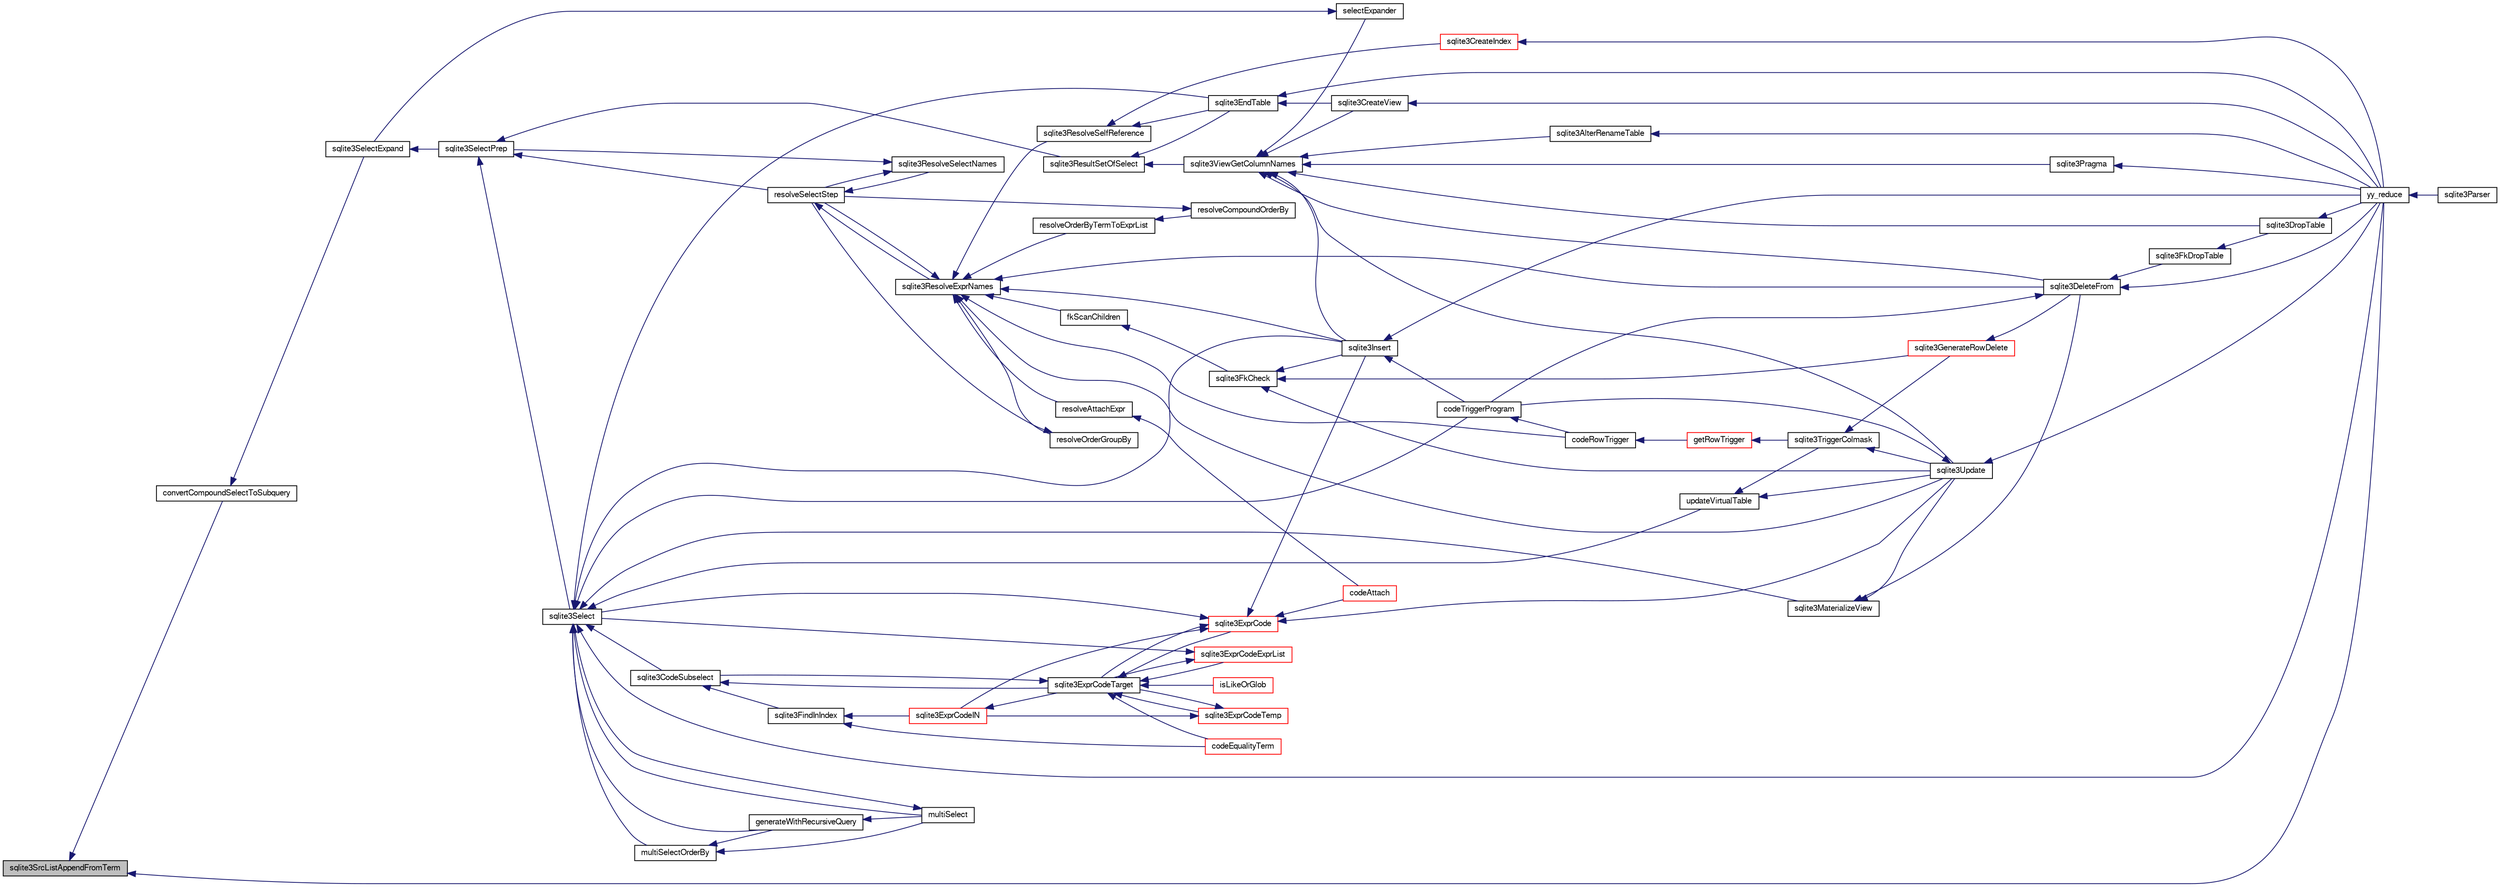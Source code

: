 digraph "sqlite3SrcListAppendFromTerm"
{
  edge [fontname="FreeSans",fontsize="10",labelfontname="FreeSans",labelfontsize="10"];
  node [fontname="FreeSans",fontsize="10",shape=record];
  rankdir="LR";
  Node704635 [label="sqlite3SrcListAppendFromTerm",height=0.2,width=0.4,color="black", fillcolor="grey75", style="filled", fontcolor="black"];
  Node704635 -> Node704636 [dir="back",color="midnightblue",fontsize="10",style="solid",fontname="FreeSans"];
  Node704636 [label="convertCompoundSelectToSubquery",height=0.2,width=0.4,color="black", fillcolor="white", style="filled",URL="$sqlite3_8c.html#a81a588e62b98e8445d4540bbbc30e10a"];
  Node704636 -> Node704637 [dir="back",color="midnightblue",fontsize="10",style="solid",fontname="FreeSans"];
  Node704637 [label="sqlite3SelectExpand",height=0.2,width=0.4,color="black", fillcolor="white", style="filled",URL="$sqlite3_8c.html#ae55acd1d8219505e629c2148950fa3de"];
  Node704637 -> Node704638 [dir="back",color="midnightblue",fontsize="10",style="solid",fontname="FreeSans"];
  Node704638 [label="sqlite3SelectPrep",height=0.2,width=0.4,color="black", fillcolor="white", style="filled",URL="$sqlite3_8c.html#aa4385bd53c0a43dea72fbc23cc78e1c6"];
  Node704638 -> Node704639 [dir="back",color="midnightblue",fontsize="10",style="solid",fontname="FreeSans"];
  Node704639 [label="resolveSelectStep",height=0.2,width=0.4,color="black", fillcolor="white", style="filled",URL="$sqlite3_8c.html#a0b9015a9e505c63fd104dcbad672c814"];
  Node704639 -> Node704640 [dir="back",color="midnightblue",fontsize="10",style="solid",fontname="FreeSans"];
  Node704640 [label="sqlite3ResolveExprNames",height=0.2,width=0.4,color="black", fillcolor="white", style="filled",URL="$sqlite3_8c.html#a537cf717a3f847807d3a3fd65da636ad"];
  Node704640 -> Node704641 [dir="back",color="midnightblue",fontsize="10",style="solid",fontname="FreeSans"];
  Node704641 [label="resolveOrderByTermToExprList",height=0.2,width=0.4,color="black", fillcolor="white", style="filled",URL="$sqlite3_8c.html#ac7f7eabdc769257622ad90aac3e02fe6"];
  Node704641 -> Node704642 [dir="back",color="midnightblue",fontsize="10",style="solid",fontname="FreeSans"];
  Node704642 [label="resolveCompoundOrderBy",height=0.2,width=0.4,color="black", fillcolor="white", style="filled",URL="$sqlite3_8c.html#a462c5aa49cfd6aad6a92fa60ddefc569"];
  Node704642 -> Node704639 [dir="back",color="midnightblue",fontsize="10",style="solid",fontname="FreeSans"];
  Node704640 -> Node704643 [dir="back",color="midnightblue",fontsize="10",style="solid",fontname="FreeSans"];
  Node704643 [label="resolveOrderGroupBy",height=0.2,width=0.4,color="black", fillcolor="white", style="filled",URL="$sqlite3_8c.html#a4dc8ed6177a5de887eae1010992e3d00"];
  Node704643 -> Node704639 [dir="back",color="midnightblue",fontsize="10",style="solid",fontname="FreeSans"];
  Node704640 -> Node704639 [dir="back",color="midnightblue",fontsize="10",style="solid",fontname="FreeSans"];
  Node704640 -> Node704644 [dir="back",color="midnightblue",fontsize="10",style="solid",fontname="FreeSans"];
  Node704644 [label="sqlite3ResolveSelfReference",height=0.2,width=0.4,color="black", fillcolor="white", style="filled",URL="$sqlite3_8c.html#ab524095a849de78f8728167d19336094"];
  Node704644 -> Node704645 [dir="back",color="midnightblue",fontsize="10",style="solid",fontname="FreeSans"];
  Node704645 [label="sqlite3EndTable",height=0.2,width=0.4,color="black", fillcolor="white", style="filled",URL="$sqlite3_8c.html#a7b5f2c66c0f0b6f819d970ca389768b0"];
  Node704645 -> Node704646 [dir="back",color="midnightblue",fontsize="10",style="solid",fontname="FreeSans"];
  Node704646 [label="sqlite3CreateView",height=0.2,width=0.4,color="black", fillcolor="white", style="filled",URL="$sqlite3_8c.html#a9d85cb00ff71dee5cd9a019503a6982e"];
  Node704646 -> Node704647 [dir="back",color="midnightblue",fontsize="10",style="solid",fontname="FreeSans"];
  Node704647 [label="yy_reduce",height=0.2,width=0.4,color="black", fillcolor="white", style="filled",URL="$sqlite3_8c.html#a7c419a9b25711c666a9a2449ef377f14"];
  Node704647 -> Node704648 [dir="back",color="midnightblue",fontsize="10",style="solid",fontname="FreeSans"];
  Node704648 [label="sqlite3Parser",height=0.2,width=0.4,color="black", fillcolor="white", style="filled",URL="$sqlite3_8c.html#a0327d71a5fabe0b6a343d78a2602e72a"];
  Node704645 -> Node704647 [dir="back",color="midnightblue",fontsize="10",style="solid",fontname="FreeSans"];
  Node704644 -> Node704649 [dir="back",color="midnightblue",fontsize="10",style="solid",fontname="FreeSans"];
  Node704649 [label="sqlite3CreateIndex",height=0.2,width=0.4,color="red", fillcolor="white", style="filled",URL="$sqlite3_8c.html#a8dbe5e590ab6c58a8c45f34f7c81e825"];
  Node704649 -> Node704647 [dir="back",color="midnightblue",fontsize="10",style="solid",fontname="FreeSans"];
  Node704640 -> Node704652 [dir="back",color="midnightblue",fontsize="10",style="solid",fontname="FreeSans"];
  Node704652 [label="resolveAttachExpr",height=0.2,width=0.4,color="black", fillcolor="white", style="filled",URL="$sqlite3_8c.html#a2b0ae2ee3fae38ccc805f582a9ce38f5"];
  Node704652 -> Node704653 [dir="back",color="midnightblue",fontsize="10",style="solid",fontname="FreeSans"];
  Node704653 [label="codeAttach",height=0.2,width=0.4,color="red", fillcolor="white", style="filled",URL="$sqlite3_8c.html#ade4e9e30d828a19c191fdcb098676d5b"];
  Node704640 -> Node704656 [dir="back",color="midnightblue",fontsize="10",style="solid",fontname="FreeSans"];
  Node704656 [label="sqlite3DeleteFrom",height=0.2,width=0.4,color="black", fillcolor="white", style="filled",URL="$sqlite3_8c.html#ab9b4b45349188b49eabb23f94608a091"];
  Node704656 -> Node704657 [dir="back",color="midnightblue",fontsize="10",style="solid",fontname="FreeSans"];
  Node704657 [label="sqlite3FkDropTable",height=0.2,width=0.4,color="black", fillcolor="white", style="filled",URL="$sqlite3_8c.html#a1218c6fc74e89152ceaa4760e82f5ef9"];
  Node704657 -> Node704658 [dir="back",color="midnightblue",fontsize="10",style="solid",fontname="FreeSans"];
  Node704658 [label="sqlite3DropTable",height=0.2,width=0.4,color="black", fillcolor="white", style="filled",URL="$sqlite3_8c.html#a5534f77364b5568783c0e50db3c9defb"];
  Node704658 -> Node704647 [dir="back",color="midnightblue",fontsize="10",style="solid",fontname="FreeSans"];
  Node704656 -> Node704659 [dir="back",color="midnightblue",fontsize="10",style="solid",fontname="FreeSans"];
  Node704659 [label="codeTriggerProgram",height=0.2,width=0.4,color="black", fillcolor="white", style="filled",URL="$sqlite3_8c.html#a120801f59d9281d201d2ff4b2606836e"];
  Node704659 -> Node704660 [dir="back",color="midnightblue",fontsize="10",style="solid",fontname="FreeSans"];
  Node704660 [label="codeRowTrigger",height=0.2,width=0.4,color="black", fillcolor="white", style="filled",URL="$sqlite3_8c.html#a463cea5aaaf388b560b206570a0022fc"];
  Node704660 -> Node704661 [dir="back",color="midnightblue",fontsize="10",style="solid",fontname="FreeSans"];
  Node704661 [label="getRowTrigger",height=0.2,width=0.4,color="red", fillcolor="white", style="filled",URL="$sqlite3_8c.html#a69626ef20b540d1a2b19cf56f3f45689"];
  Node704661 -> Node704669 [dir="back",color="midnightblue",fontsize="10",style="solid",fontname="FreeSans"];
  Node704669 [label="sqlite3TriggerColmask",height=0.2,width=0.4,color="black", fillcolor="white", style="filled",URL="$sqlite3_8c.html#acace8e99e37ae5e84ea03c65e820c540"];
  Node704669 -> Node704664 [dir="back",color="midnightblue",fontsize="10",style="solid",fontname="FreeSans"];
  Node704664 [label="sqlite3GenerateRowDelete",height=0.2,width=0.4,color="red", fillcolor="white", style="filled",URL="$sqlite3_8c.html#a2c76cbf3027fc18fdbb8cb4cd96b77d9"];
  Node704664 -> Node704656 [dir="back",color="midnightblue",fontsize="10",style="solid",fontname="FreeSans"];
  Node704669 -> Node704667 [dir="back",color="midnightblue",fontsize="10",style="solid",fontname="FreeSans"];
  Node704667 [label="sqlite3Update",height=0.2,width=0.4,color="black", fillcolor="white", style="filled",URL="$sqlite3_8c.html#ac5aa67c46e8cc8174566fabe6809fafa"];
  Node704667 -> Node704659 [dir="back",color="midnightblue",fontsize="10",style="solid",fontname="FreeSans"];
  Node704667 -> Node704647 [dir="back",color="midnightblue",fontsize="10",style="solid",fontname="FreeSans"];
  Node704656 -> Node704647 [dir="back",color="midnightblue",fontsize="10",style="solid",fontname="FreeSans"];
  Node704640 -> Node704670 [dir="back",color="midnightblue",fontsize="10",style="solid",fontname="FreeSans"];
  Node704670 [label="fkScanChildren",height=0.2,width=0.4,color="black", fillcolor="white", style="filled",URL="$sqlite3_8c.html#a67c9dcb484336b3155e7a82a037d4691"];
  Node704670 -> Node704671 [dir="back",color="midnightblue",fontsize="10",style="solid",fontname="FreeSans"];
  Node704671 [label="sqlite3FkCheck",height=0.2,width=0.4,color="black", fillcolor="white", style="filled",URL="$sqlite3_8c.html#aa38fb76c7d6f48f19772877a41703b92"];
  Node704671 -> Node704664 [dir="back",color="midnightblue",fontsize="10",style="solid",fontname="FreeSans"];
  Node704671 -> Node704666 [dir="back",color="midnightblue",fontsize="10",style="solid",fontname="FreeSans"];
  Node704666 [label="sqlite3Insert",height=0.2,width=0.4,color="black", fillcolor="white", style="filled",URL="$sqlite3_8c.html#a5b17c9c2000bae6bdff8e6be48d7dc2b"];
  Node704666 -> Node704659 [dir="back",color="midnightblue",fontsize="10",style="solid",fontname="FreeSans"];
  Node704666 -> Node704647 [dir="back",color="midnightblue",fontsize="10",style="solid",fontname="FreeSans"];
  Node704671 -> Node704667 [dir="back",color="midnightblue",fontsize="10",style="solid",fontname="FreeSans"];
  Node704640 -> Node704666 [dir="back",color="midnightblue",fontsize="10",style="solid",fontname="FreeSans"];
  Node704640 -> Node704660 [dir="back",color="midnightblue",fontsize="10",style="solid",fontname="FreeSans"];
  Node704640 -> Node704667 [dir="back",color="midnightblue",fontsize="10",style="solid",fontname="FreeSans"];
  Node704639 -> Node704672 [dir="back",color="midnightblue",fontsize="10",style="solid",fontname="FreeSans"];
  Node704672 [label="sqlite3ResolveSelectNames",height=0.2,width=0.4,color="black", fillcolor="white", style="filled",URL="$sqlite3_8c.html#a0cf10c480643b1ab9eaa02056a400734"];
  Node704672 -> Node704639 [dir="back",color="midnightblue",fontsize="10",style="solid",fontname="FreeSans"];
  Node704672 -> Node704638 [dir="back",color="midnightblue",fontsize="10",style="solid",fontname="FreeSans"];
  Node704638 -> Node704673 [dir="back",color="midnightblue",fontsize="10",style="solid",fontname="FreeSans"];
  Node704673 [label="sqlite3ResultSetOfSelect",height=0.2,width=0.4,color="black", fillcolor="white", style="filled",URL="$sqlite3_8c.html#ade35a86757654a36498d74152aa2fda8"];
  Node704673 -> Node704645 [dir="back",color="midnightblue",fontsize="10",style="solid",fontname="FreeSans"];
  Node704673 -> Node704674 [dir="back",color="midnightblue",fontsize="10",style="solid",fontname="FreeSans"];
  Node704674 [label="sqlite3ViewGetColumnNames",height=0.2,width=0.4,color="black", fillcolor="white", style="filled",URL="$sqlite3_8c.html#aebc7cd8d9e2bd174ae0a60363d3f6ce8"];
  Node704674 -> Node704675 [dir="back",color="midnightblue",fontsize="10",style="solid",fontname="FreeSans"];
  Node704675 [label="sqlite3AlterRenameTable",height=0.2,width=0.4,color="black", fillcolor="white", style="filled",URL="$sqlite3_8c.html#aa5cfdb507ff74e559f2efb0318c96d2c"];
  Node704675 -> Node704647 [dir="back",color="midnightblue",fontsize="10",style="solid",fontname="FreeSans"];
  Node704674 -> Node704646 [dir="back",color="midnightblue",fontsize="10",style="solid",fontname="FreeSans"];
  Node704674 -> Node704658 [dir="back",color="midnightblue",fontsize="10",style="solid",fontname="FreeSans"];
  Node704674 -> Node704656 [dir="back",color="midnightblue",fontsize="10",style="solid",fontname="FreeSans"];
  Node704674 -> Node704666 [dir="back",color="midnightblue",fontsize="10",style="solid",fontname="FreeSans"];
  Node704674 -> Node704676 [dir="back",color="midnightblue",fontsize="10",style="solid",fontname="FreeSans"];
  Node704676 [label="sqlite3Pragma",height=0.2,width=0.4,color="black", fillcolor="white", style="filled",URL="$sqlite3_8c.html#a111391370f58f8e6a6eca51fd34d62ed"];
  Node704676 -> Node704647 [dir="back",color="midnightblue",fontsize="10",style="solid",fontname="FreeSans"];
  Node704674 -> Node704677 [dir="back",color="midnightblue",fontsize="10",style="solid",fontname="FreeSans"];
  Node704677 [label="selectExpander",height=0.2,width=0.4,color="black", fillcolor="white", style="filled",URL="$sqlite3_8c.html#abee977318fbf74531340c6e41b0ca953"];
  Node704677 -> Node704637 [dir="back",color="midnightblue",fontsize="10",style="solid",fontname="FreeSans"];
  Node704674 -> Node704667 [dir="back",color="midnightblue",fontsize="10",style="solid",fontname="FreeSans"];
  Node704638 -> Node704678 [dir="back",color="midnightblue",fontsize="10",style="solid",fontname="FreeSans"];
  Node704678 [label="sqlite3Select",height=0.2,width=0.4,color="black", fillcolor="white", style="filled",URL="$sqlite3_8c.html#a2465ee8c956209ba4b272477b7c21a45"];
  Node704678 -> Node704679 [dir="back",color="midnightblue",fontsize="10",style="solid",fontname="FreeSans"];
  Node704679 [label="sqlite3CodeSubselect",height=0.2,width=0.4,color="black", fillcolor="white", style="filled",URL="$sqlite3_8c.html#aa69b46d2204a1d1b110107a1be12ee0c"];
  Node704679 -> Node704680 [dir="back",color="midnightblue",fontsize="10",style="solid",fontname="FreeSans"];
  Node704680 [label="sqlite3FindInIndex",height=0.2,width=0.4,color="black", fillcolor="white", style="filled",URL="$sqlite3_8c.html#af7d8c56ab0231f44bb5f87b3fafeffb2"];
  Node704680 -> Node704681 [dir="back",color="midnightblue",fontsize="10",style="solid",fontname="FreeSans"];
  Node704681 [label="sqlite3ExprCodeIN",height=0.2,width=0.4,color="red", fillcolor="white", style="filled",URL="$sqlite3_8c.html#ad9cf4f5b5ffb90c24a4a0900c8626193"];
  Node704681 -> Node704682 [dir="back",color="midnightblue",fontsize="10",style="solid",fontname="FreeSans"];
  Node704682 [label="sqlite3ExprCodeTarget",height=0.2,width=0.4,color="black", fillcolor="white", style="filled",URL="$sqlite3_8c.html#a4f308397a0a3ed299ed31aaa1ae2a293"];
  Node704682 -> Node704679 [dir="back",color="midnightblue",fontsize="10",style="solid",fontname="FreeSans"];
  Node704682 -> Node704683 [dir="back",color="midnightblue",fontsize="10",style="solid",fontname="FreeSans"];
  Node704683 [label="sqlite3ExprCodeTemp",height=0.2,width=0.4,color="red", fillcolor="white", style="filled",URL="$sqlite3_8c.html#a3bc5c1ccb3c5851847e2aeb4a84ae1fc"];
  Node704683 -> Node704681 [dir="back",color="midnightblue",fontsize="10",style="solid",fontname="FreeSans"];
  Node704683 -> Node704682 [dir="back",color="midnightblue",fontsize="10",style="solid",fontname="FreeSans"];
  Node704682 -> Node704696 [dir="back",color="midnightblue",fontsize="10",style="solid",fontname="FreeSans"];
  Node704696 [label="sqlite3ExprCode",height=0.2,width=0.4,color="red", fillcolor="white", style="filled",URL="$sqlite3_8c.html#a75f270fb0b111b86924cca4ea507b417"];
  Node704696 -> Node704681 [dir="back",color="midnightblue",fontsize="10",style="solid",fontname="FreeSans"];
  Node704696 -> Node704682 [dir="back",color="midnightblue",fontsize="10",style="solid",fontname="FreeSans"];
  Node704696 -> Node704653 [dir="back",color="midnightblue",fontsize="10",style="solid",fontname="FreeSans"];
  Node704696 -> Node704666 [dir="back",color="midnightblue",fontsize="10",style="solid",fontname="FreeSans"];
  Node704696 -> Node704678 [dir="back",color="midnightblue",fontsize="10",style="solid",fontname="FreeSans"];
  Node704696 -> Node704667 [dir="back",color="midnightblue",fontsize="10",style="solid",fontname="FreeSans"];
  Node704682 -> Node704705 [dir="back",color="midnightblue",fontsize="10",style="solid",fontname="FreeSans"];
  Node704705 [label="sqlite3ExprCodeExprList",height=0.2,width=0.4,color="red", fillcolor="white", style="filled",URL="$sqlite3_8c.html#a05b2b3dc3de7565de24eb3a2ff4e9566"];
  Node704705 -> Node704682 [dir="back",color="midnightblue",fontsize="10",style="solid",fontname="FreeSans"];
  Node704705 -> Node704678 [dir="back",color="midnightblue",fontsize="10",style="solid",fontname="FreeSans"];
  Node704682 -> Node704708 [dir="back",color="midnightblue",fontsize="10",style="solid",fontname="FreeSans"];
  Node704708 [label="isLikeOrGlob",height=0.2,width=0.4,color="red", fillcolor="white", style="filled",URL="$sqlite3_8c.html#a6c38e495198bf8976f68d1a6ebd74a50"];
  Node704682 -> Node704717 [dir="back",color="midnightblue",fontsize="10",style="solid",fontname="FreeSans"];
  Node704717 [label="codeEqualityTerm",height=0.2,width=0.4,color="red", fillcolor="white", style="filled",URL="$sqlite3_8c.html#ad88a57073f031452c9843e97f15acc47"];
  Node704680 -> Node704717 [dir="back",color="midnightblue",fontsize="10",style="solid",fontname="FreeSans"];
  Node704679 -> Node704682 [dir="back",color="midnightblue",fontsize="10",style="solid",fontname="FreeSans"];
  Node704678 -> Node704645 [dir="back",color="midnightblue",fontsize="10",style="solid",fontname="FreeSans"];
  Node704678 -> Node704719 [dir="back",color="midnightblue",fontsize="10",style="solid",fontname="FreeSans"];
  Node704719 [label="sqlite3MaterializeView",height=0.2,width=0.4,color="black", fillcolor="white", style="filled",URL="$sqlite3_8c.html#a4557984b0b75f998fb0c3f231c9b1def"];
  Node704719 -> Node704656 [dir="back",color="midnightblue",fontsize="10",style="solid",fontname="FreeSans"];
  Node704719 -> Node704667 [dir="back",color="midnightblue",fontsize="10",style="solid",fontname="FreeSans"];
  Node704678 -> Node704666 [dir="back",color="midnightblue",fontsize="10",style="solid",fontname="FreeSans"];
  Node704678 -> Node704701 [dir="back",color="midnightblue",fontsize="10",style="solid",fontname="FreeSans"];
  Node704701 [label="generateWithRecursiveQuery",height=0.2,width=0.4,color="black", fillcolor="white", style="filled",URL="$sqlite3_8c.html#ade2c3663fa9c3b9676507984b9483942"];
  Node704701 -> Node704702 [dir="back",color="midnightblue",fontsize="10",style="solid",fontname="FreeSans"];
  Node704702 [label="multiSelect",height=0.2,width=0.4,color="black", fillcolor="white", style="filled",URL="$sqlite3_8c.html#a6456c61f3d9b2389738753cedfa24fa7"];
  Node704702 -> Node704678 [dir="back",color="midnightblue",fontsize="10",style="solid",fontname="FreeSans"];
  Node704678 -> Node704702 [dir="back",color="midnightblue",fontsize="10",style="solid",fontname="FreeSans"];
  Node704678 -> Node704703 [dir="back",color="midnightblue",fontsize="10",style="solid",fontname="FreeSans"];
  Node704703 [label="multiSelectOrderBy",height=0.2,width=0.4,color="black", fillcolor="white", style="filled",URL="$sqlite3_8c.html#afcdb8488c6f4dfdadaf9f04bca35b808"];
  Node704703 -> Node704701 [dir="back",color="midnightblue",fontsize="10",style="solid",fontname="FreeSans"];
  Node704703 -> Node704702 [dir="back",color="midnightblue",fontsize="10",style="solid",fontname="FreeSans"];
  Node704678 -> Node704659 [dir="back",color="midnightblue",fontsize="10",style="solid",fontname="FreeSans"];
  Node704678 -> Node704720 [dir="back",color="midnightblue",fontsize="10",style="solid",fontname="FreeSans"];
  Node704720 [label="updateVirtualTable",height=0.2,width=0.4,color="black", fillcolor="white", style="filled",URL="$sqlite3_8c.html#a740220531db9293c39a2cdd7da3f74e1"];
  Node704720 -> Node704669 [dir="back",color="midnightblue",fontsize="10",style="solid",fontname="FreeSans"];
  Node704720 -> Node704667 [dir="back",color="midnightblue",fontsize="10",style="solid",fontname="FreeSans"];
  Node704678 -> Node704647 [dir="back",color="midnightblue",fontsize="10",style="solid",fontname="FreeSans"];
  Node704635 -> Node704647 [dir="back",color="midnightblue",fontsize="10",style="solid",fontname="FreeSans"];
}
